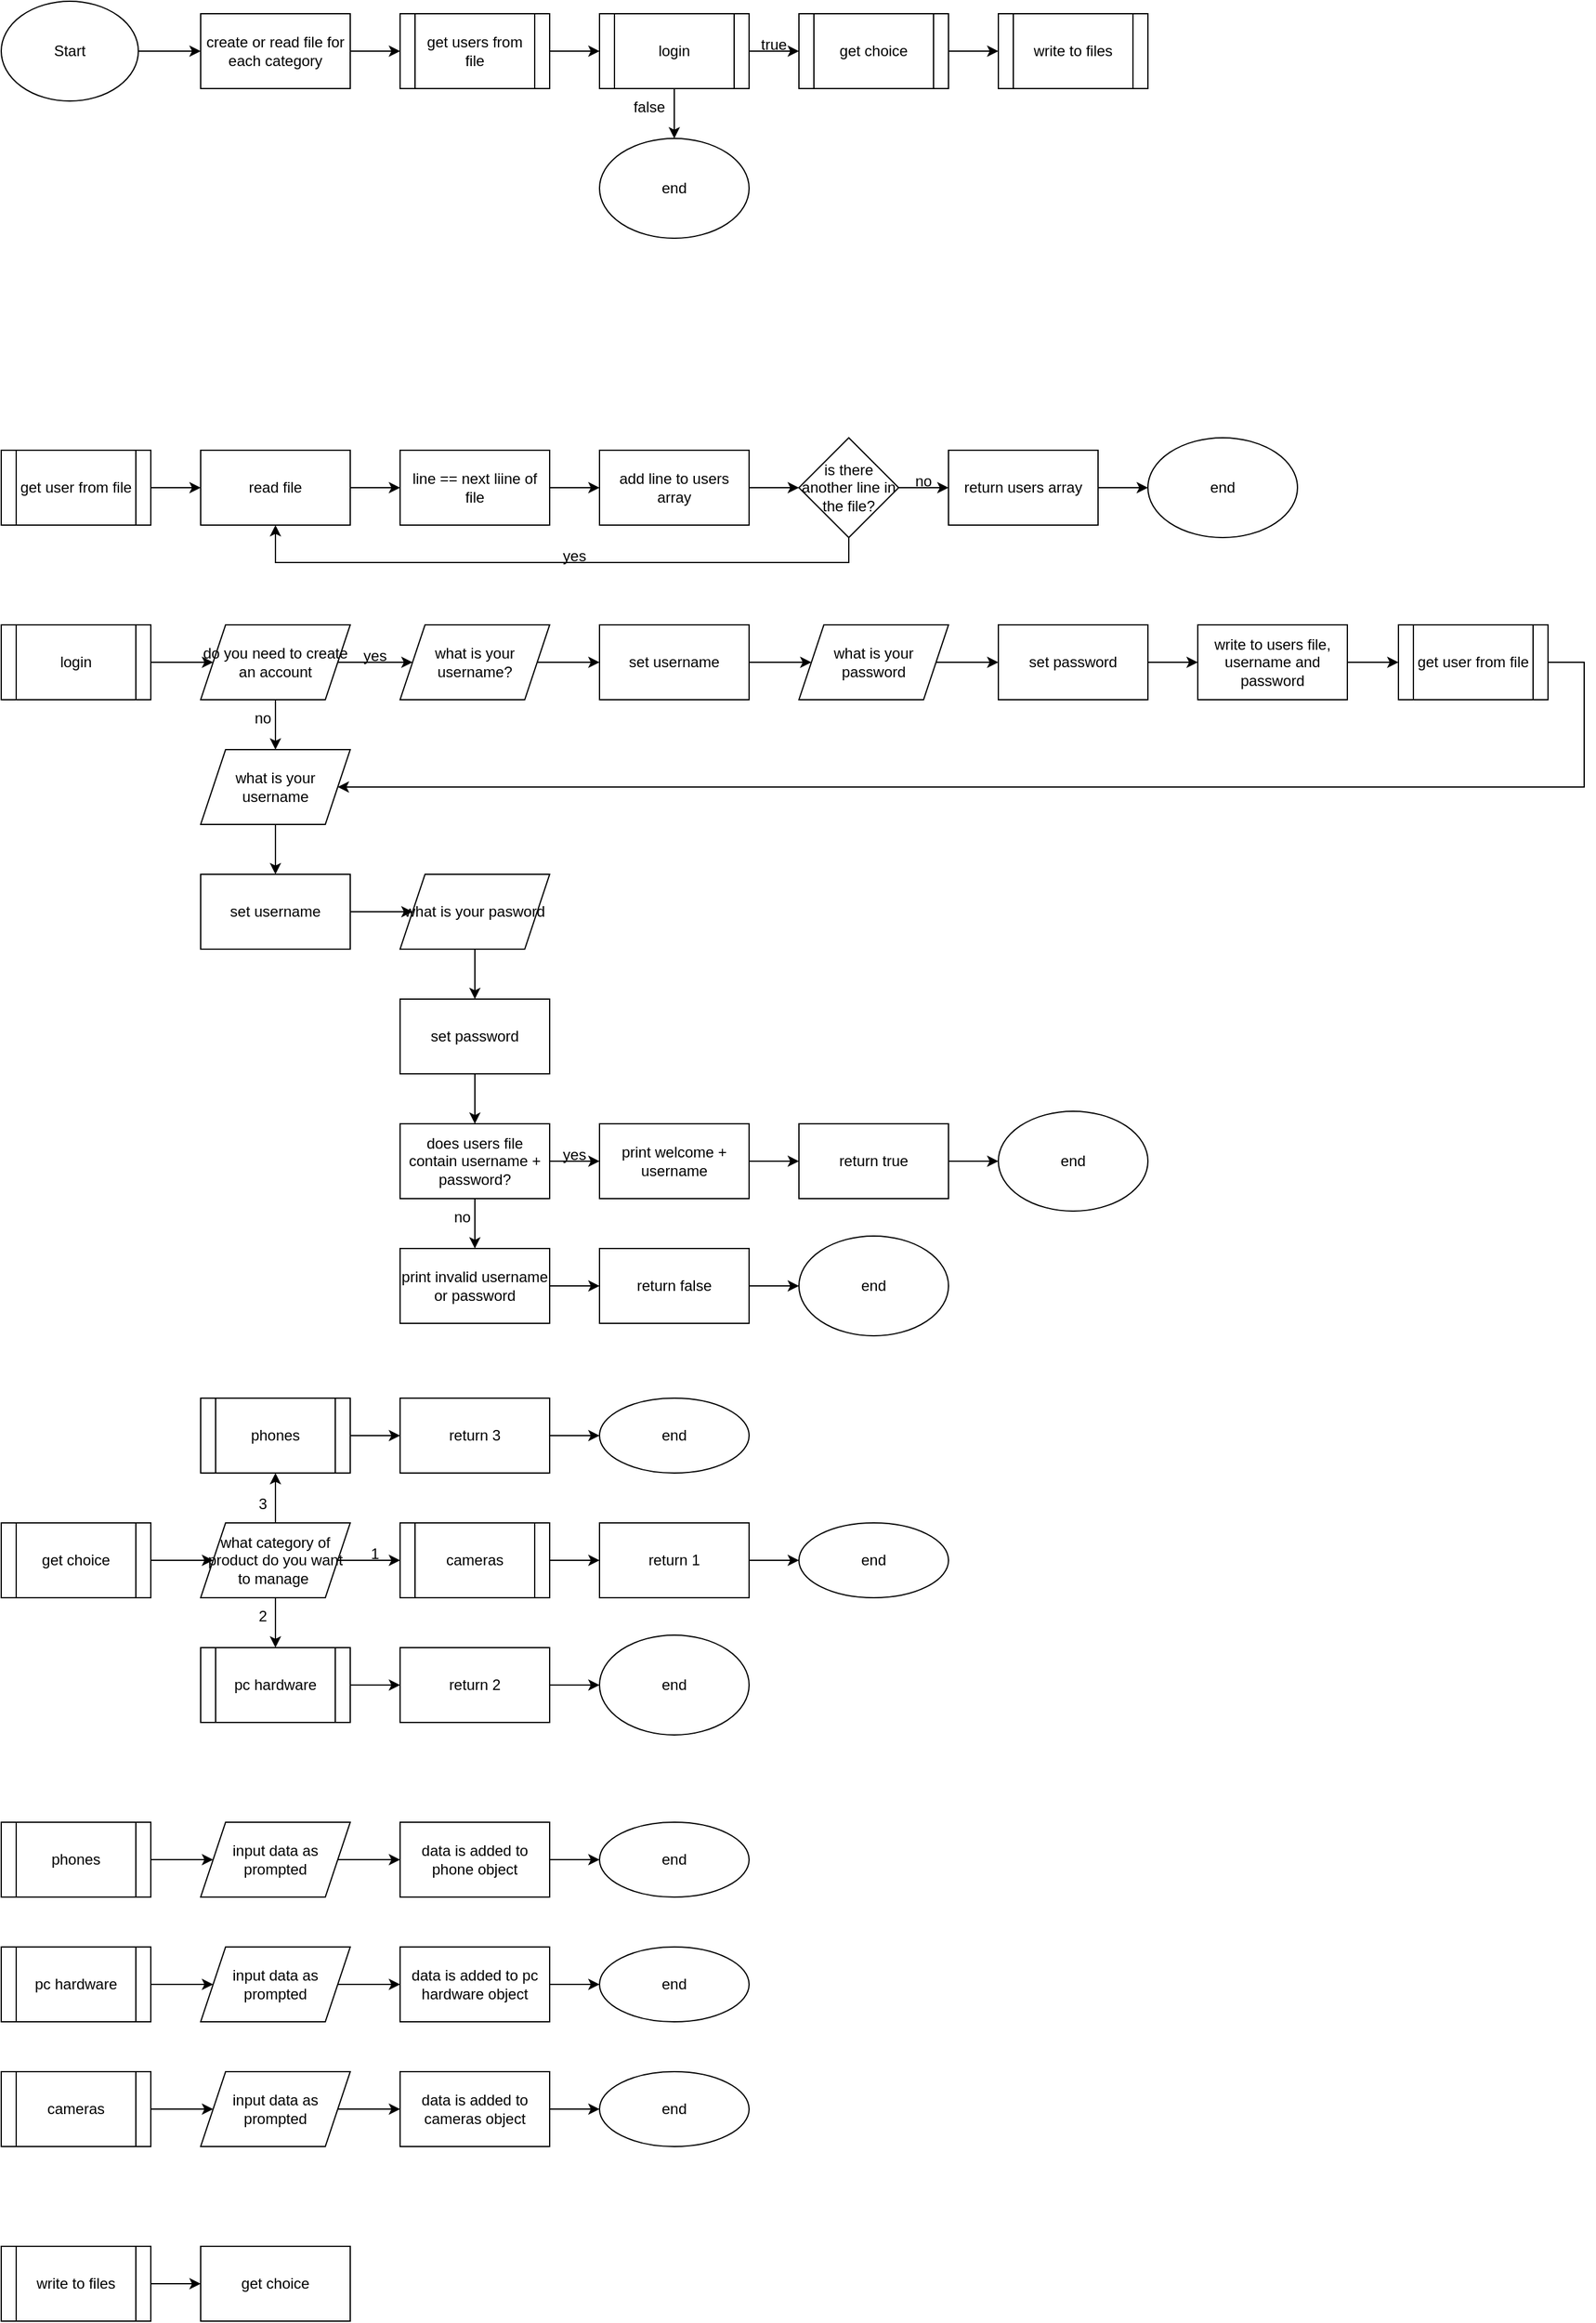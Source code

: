 <mxfile version="18.0.8" type="github"><diagram id="C5RBs43oDa-KdzZeNtuy" name="Page-1"><mxGraphModel dx="1422" dy="737" grid="1" gridSize="10" guides="1" tooltips="1" connect="1" arrows="1" fold="1" page="1" pageScale="1" pageWidth="827" pageHeight="1169" math="0" shadow="0"><root><mxCell id="WIyWlLk6GJQsqaUBKTNV-0"/><mxCell id="WIyWlLk6GJQsqaUBKTNV-1" parent="WIyWlLk6GJQsqaUBKTNV-0"/><mxCell id="VI_tDkUgzW6t_YD8F6Dv-2" style="edgeStyle=orthogonalEdgeStyle;rounded=0;orthogonalLoop=1;jettySize=auto;html=1;entryX=0;entryY=0.5;entryDx=0;entryDy=0;" parent="WIyWlLk6GJQsqaUBKTNV-1" source="VI_tDkUgzW6t_YD8F6Dv-0" target="VI_tDkUgzW6t_YD8F6Dv-1" edge="1"><mxGeometry relative="1" as="geometry"/></mxCell><mxCell id="VI_tDkUgzW6t_YD8F6Dv-0" value="Start" style="ellipse;whiteSpace=wrap;html=1;" parent="WIyWlLk6GJQsqaUBKTNV-1" vertex="1"><mxGeometry width="110" height="80" as="geometry"/></mxCell><mxCell id="VI_tDkUgzW6t_YD8F6Dv-4" style="edgeStyle=orthogonalEdgeStyle;rounded=0;orthogonalLoop=1;jettySize=auto;html=1;exitX=1;exitY=0.5;exitDx=0;exitDy=0;entryX=0;entryY=0.5;entryDx=0;entryDy=0;" parent="WIyWlLk6GJQsqaUBKTNV-1" source="VI_tDkUgzW6t_YD8F6Dv-1" target="VI_tDkUgzW6t_YD8F6Dv-3" edge="1"><mxGeometry relative="1" as="geometry"/></mxCell><mxCell id="VI_tDkUgzW6t_YD8F6Dv-1" value="create or read file for each category" style="rounded=0;whiteSpace=wrap;html=1;" parent="WIyWlLk6GJQsqaUBKTNV-1" vertex="1"><mxGeometry x="160" y="10" width="120" height="60" as="geometry"/></mxCell><mxCell id="VI_tDkUgzW6t_YD8F6Dv-25" style="edgeStyle=orthogonalEdgeStyle;rounded=0;orthogonalLoop=1;jettySize=auto;html=1;exitX=1;exitY=0.5;exitDx=0;exitDy=0;entryX=0;entryY=0.5;entryDx=0;entryDy=0;" parent="WIyWlLk6GJQsqaUBKTNV-1" source="VI_tDkUgzW6t_YD8F6Dv-3" target="VI_tDkUgzW6t_YD8F6Dv-24" edge="1"><mxGeometry relative="1" as="geometry"/></mxCell><mxCell id="VI_tDkUgzW6t_YD8F6Dv-3" value="get users from file" style="shape=process;whiteSpace=wrap;html=1;backgroundOutline=1;" parent="WIyWlLk6GJQsqaUBKTNV-1" vertex="1"><mxGeometry x="320" y="10" width="120" height="60" as="geometry"/></mxCell><mxCell id="VI_tDkUgzW6t_YD8F6Dv-7" style="edgeStyle=orthogonalEdgeStyle;rounded=0;orthogonalLoop=1;jettySize=auto;html=1;exitX=1;exitY=0.5;exitDx=0;exitDy=0;entryX=0;entryY=0.5;entryDx=0;entryDy=0;" parent="WIyWlLk6GJQsqaUBKTNV-1" source="VI_tDkUgzW6t_YD8F6Dv-5" target="VI_tDkUgzW6t_YD8F6Dv-6" edge="1"><mxGeometry relative="1" as="geometry"/></mxCell><mxCell id="VI_tDkUgzW6t_YD8F6Dv-5" value="get user from file" style="shape=process;whiteSpace=wrap;html=1;backgroundOutline=1;" parent="WIyWlLk6GJQsqaUBKTNV-1" vertex="1"><mxGeometry y="360" width="120" height="60" as="geometry"/></mxCell><mxCell id="VI_tDkUgzW6t_YD8F6Dv-9" style="edgeStyle=orthogonalEdgeStyle;rounded=0;orthogonalLoop=1;jettySize=auto;html=1;exitX=1;exitY=0.5;exitDx=0;exitDy=0;entryX=0;entryY=0.5;entryDx=0;entryDy=0;" parent="WIyWlLk6GJQsqaUBKTNV-1" source="VI_tDkUgzW6t_YD8F6Dv-6" target="VI_tDkUgzW6t_YD8F6Dv-8" edge="1"><mxGeometry relative="1" as="geometry"/></mxCell><mxCell id="VI_tDkUgzW6t_YD8F6Dv-6" value="read file" style="rounded=0;whiteSpace=wrap;html=1;" parent="WIyWlLk6GJQsqaUBKTNV-1" vertex="1"><mxGeometry x="160" y="360" width="120" height="60" as="geometry"/></mxCell><mxCell id="VI_tDkUgzW6t_YD8F6Dv-11" style="edgeStyle=orthogonalEdgeStyle;rounded=0;orthogonalLoop=1;jettySize=auto;html=1;exitX=1;exitY=0.5;exitDx=0;exitDy=0;entryX=0;entryY=0.5;entryDx=0;entryDy=0;" parent="WIyWlLk6GJQsqaUBKTNV-1" source="VI_tDkUgzW6t_YD8F6Dv-8" target="VI_tDkUgzW6t_YD8F6Dv-10" edge="1"><mxGeometry relative="1" as="geometry"/></mxCell><mxCell id="VI_tDkUgzW6t_YD8F6Dv-8" value="line == next liine of file" style="rounded=0;whiteSpace=wrap;html=1;" parent="WIyWlLk6GJQsqaUBKTNV-1" vertex="1"><mxGeometry x="320" y="360" width="120" height="60" as="geometry"/></mxCell><mxCell id="VI_tDkUgzW6t_YD8F6Dv-13" style="edgeStyle=orthogonalEdgeStyle;rounded=0;orthogonalLoop=1;jettySize=auto;html=1;exitX=1;exitY=0.5;exitDx=0;exitDy=0;" parent="WIyWlLk6GJQsqaUBKTNV-1" source="VI_tDkUgzW6t_YD8F6Dv-10" target="VI_tDkUgzW6t_YD8F6Dv-12" edge="1"><mxGeometry relative="1" as="geometry"/></mxCell><mxCell id="VI_tDkUgzW6t_YD8F6Dv-10" value="add line to users array" style="rounded=0;whiteSpace=wrap;html=1;" parent="WIyWlLk6GJQsqaUBKTNV-1" vertex="1"><mxGeometry x="480" y="360" width="120" height="60" as="geometry"/></mxCell><mxCell id="VI_tDkUgzW6t_YD8F6Dv-15" style="edgeStyle=orthogonalEdgeStyle;rounded=0;orthogonalLoop=1;jettySize=auto;html=1;exitX=0.5;exitY=1;exitDx=0;exitDy=0;entryX=0.5;entryY=1;entryDx=0;entryDy=0;" parent="WIyWlLk6GJQsqaUBKTNV-1" source="VI_tDkUgzW6t_YD8F6Dv-12" target="VI_tDkUgzW6t_YD8F6Dv-6" edge="1"><mxGeometry relative="1" as="geometry"/></mxCell><mxCell id="VI_tDkUgzW6t_YD8F6Dv-20" style="edgeStyle=orthogonalEdgeStyle;rounded=0;orthogonalLoop=1;jettySize=auto;html=1;entryX=0;entryY=0.5;entryDx=0;entryDy=0;" parent="WIyWlLk6GJQsqaUBKTNV-1" source="VI_tDkUgzW6t_YD8F6Dv-12" target="VI_tDkUgzW6t_YD8F6Dv-19" edge="1"><mxGeometry relative="1" as="geometry"/></mxCell><mxCell id="VI_tDkUgzW6t_YD8F6Dv-12" value="is there another line in the file?" style="rhombus;whiteSpace=wrap;html=1;" parent="WIyWlLk6GJQsqaUBKTNV-1" vertex="1"><mxGeometry x="640" y="350" width="80" height="80" as="geometry"/></mxCell><mxCell id="VI_tDkUgzW6t_YD8F6Dv-16" value="yes" style="text;html=1;strokeColor=none;fillColor=none;align=center;verticalAlign=middle;whiteSpace=wrap;rounded=0;" parent="WIyWlLk6GJQsqaUBKTNV-1" vertex="1"><mxGeometry x="430" y="430" width="60" height="30" as="geometry"/></mxCell><mxCell id="VI_tDkUgzW6t_YD8F6Dv-22" style="edgeStyle=orthogonalEdgeStyle;rounded=0;orthogonalLoop=1;jettySize=auto;html=1;exitX=1;exitY=0.5;exitDx=0;exitDy=0;entryX=0;entryY=0.5;entryDx=0;entryDy=0;" parent="WIyWlLk6GJQsqaUBKTNV-1" source="VI_tDkUgzW6t_YD8F6Dv-19" target="VI_tDkUgzW6t_YD8F6Dv-21" edge="1"><mxGeometry relative="1" as="geometry"/></mxCell><mxCell id="VI_tDkUgzW6t_YD8F6Dv-19" value="return users array" style="rounded=0;whiteSpace=wrap;html=1;" parent="WIyWlLk6GJQsqaUBKTNV-1" vertex="1"><mxGeometry x="760" y="360" width="120" height="60" as="geometry"/></mxCell><mxCell id="VI_tDkUgzW6t_YD8F6Dv-21" value="end" style="ellipse;whiteSpace=wrap;html=1;" parent="WIyWlLk6GJQsqaUBKTNV-1" vertex="1"><mxGeometry x="920" y="350" width="120" height="80" as="geometry"/></mxCell><mxCell id="VI_tDkUgzW6t_YD8F6Dv-23" value="no" style="text;html=1;strokeColor=none;fillColor=none;align=center;verticalAlign=middle;whiteSpace=wrap;rounded=0;" parent="WIyWlLk6GJQsqaUBKTNV-1" vertex="1"><mxGeometry x="710" y="370" width="60" height="30" as="geometry"/></mxCell><mxCell id="VI_tDkUgzW6t_YD8F6Dv-73" value="" style="edgeStyle=orthogonalEdgeStyle;rounded=0;orthogonalLoop=1;jettySize=auto;html=1;" parent="WIyWlLk6GJQsqaUBKTNV-1" source="VI_tDkUgzW6t_YD8F6Dv-24" target="VI_tDkUgzW6t_YD8F6Dv-72" edge="1"><mxGeometry relative="1" as="geometry"/></mxCell><mxCell id="VI_tDkUgzW6t_YD8F6Dv-76" value="" style="edgeStyle=orthogonalEdgeStyle;rounded=0;orthogonalLoop=1;jettySize=auto;html=1;" parent="WIyWlLk6GJQsqaUBKTNV-1" source="VI_tDkUgzW6t_YD8F6Dv-24" target="VI_tDkUgzW6t_YD8F6Dv-75" edge="1"><mxGeometry relative="1" as="geometry"/></mxCell><mxCell id="VI_tDkUgzW6t_YD8F6Dv-24" value="login" style="shape=process;whiteSpace=wrap;html=1;backgroundOutline=1;" parent="WIyWlLk6GJQsqaUBKTNV-1" vertex="1"><mxGeometry x="480" y="10" width="120" height="60" as="geometry"/></mxCell><mxCell id="VI_tDkUgzW6t_YD8F6Dv-28" style="edgeStyle=orthogonalEdgeStyle;rounded=0;orthogonalLoop=1;jettySize=auto;html=1;exitX=1;exitY=0.5;exitDx=0;exitDy=0;" parent="WIyWlLk6GJQsqaUBKTNV-1" source="VI_tDkUgzW6t_YD8F6Dv-26" target="VI_tDkUgzW6t_YD8F6Dv-27" edge="1"><mxGeometry relative="1" as="geometry"/></mxCell><mxCell id="VI_tDkUgzW6t_YD8F6Dv-26" value="login" style="shape=process;whiteSpace=wrap;html=1;backgroundOutline=1;" parent="WIyWlLk6GJQsqaUBKTNV-1" vertex="1"><mxGeometry y="500" width="120" height="60" as="geometry"/></mxCell><mxCell id="VI_tDkUgzW6t_YD8F6Dv-31" style="edgeStyle=orthogonalEdgeStyle;rounded=0;orthogonalLoop=1;jettySize=auto;html=1;exitX=1;exitY=0.5;exitDx=0;exitDy=0;" parent="WIyWlLk6GJQsqaUBKTNV-1" source="VI_tDkUgzW6t_YD8F6Dv-27" target="VI_tDkUgzW6t_YD8F6Dv-30" edge="1"><mxGeometry relative="1" as="geometry"/></mxCell><mxCell id="VI_tDkUgzW6t_YD8F6Dv-47" value="" style="edgeStyle=orthogonalEdgeStyle;rounded=0;orthogonalLoop=1;jettySize=auto;html=1;" parent="WIyWlLk6GJQsqaUBKTNV-1" source="VI_tDkUgzW6t_YD8F6Dv-27" target="VI_tDkUgzW6t_YD8F6Dv-46" edge="1"><mxGeometry relative="1" as="geometry"/></mxCell><mxCell id="VI_tDkUgzW6t_YD8F6Dv-27" value="do you need to create an account" style="shape=parallelogram;perimeter=parallelogramPerimeter;whiteSpace=wrap;html=1;fixedSize=1;" parent="WIyWlLk6GJQsqaUBKTNV-1" vertex="1"><mxGeometry x="160" y="500" width="120" height="60" as="geometry"/></mxCell><mxCell id="VI_tDkUgzW6t_YD8F6Dv-33" style="edgeStyle=orthogonalEdgeStyle;rounded=0;orthogonalLoop=1;jettySize=auto;html=1;exitX=1;exitY=0.5;exitDx=0;exitDy=0;entryX=0;entryY=0.5;entryDx=0;entryDy=0;" parent="WIyWlLk6GJQsqaUBKTNV-1" source="VI_tDkUgzW6t_YD8F6Dv-30" target="VI_tDkUgzW6t_YD8F6Dv-32" edge="1"><mxGeometry relative="1" as="geometry"/></mxCell><mxCell id="VI_tDkUgzW6t_YD8F6Dv-30" value="what is your username?" style="shape=parallelogram;perimeter=parallelogramPerimeter;whiteSpace=wrap;html=1;fixedSize=1;" parent="WIyWlLk6GJQsqaUBKTNV-1" vertex="1"><mxGeometry x="320" y="500" width="120" height="60" as="geometry"/></mxCell><mxCell id="VI_tDkUgzW6t_YD8F6Dv-35" style="edgeStyle=orthogonalEdgeStyle;rounded=0;orthogonalLoop=1;jettySize=auto;html=1;exitX=1;exitY=0.5;exitDx=0;exitDy=0;" parent="WIyWlLk6GJQsqaUBKTNV-1" source="VI_tDkUgzW6t_YD8F6Dv-32" target="VI_tDkUgzW6t_YD8F6Dv-34" edge="1"><mxGeometry relative="1" as="geometry"/></mxCell><mxCell id="VI_tDkUgzW6t_YD8F6Dv-32" value="set username" style="rounded=0;whiteSpace=wrap;html=1;" parent="WIyWlLk6GJQsqaUBKTNV-1" vertex="1"><mxGeometry x="480" y="500" width="120" height="60" as="geometry"/></mxCell><mxCell id="VI_tDkUgzW6t_YD8F6Dv-38" value="" style="edgeStyle=orthogonalEdgeStyle;rounded=0;orthogonalLoop=1;jettySize=auto;html=1;" parent="WIyWlLk6GJQsqaUBKTNV-1" source="VI_tDkUgzW6t_YD8F6Dv-34" target="VI_tDkUgzW6t_YD8F6Dv-37" edge="1"><mxGeometry relative="1" as="geometry"/></mxCell><mxCell id="VI_tDkUgzW6t_YD8F6Dv-34" value="what is your password" style="shape=parallelogram;perimeter=parallelogramPerimeter;whiteSpace=wrap;html=1;fixedSize=1;" parent="WIyWlLk6GJQsqaUBKTNV-1" vertex="1"><mxGeometry x="640" y="500" width="120" height="60" as="geometry"/></mxCell><mxCell id="VI_tDkUgzW6t_YD8F6Dv-36" value="yes" style="text;html=1;strokeColor=none;fillColor=none;align=center;verticalAlign=middle;whiteSpace=wrap;rounded=0;" parent="WIyWlLk6GJQsqaUBKTNV-1" vertex="1"><mxGeometry x="270" y="510" width="60" height="30" as="geometry"/></mxCell><mxCell id="VI_tDkUgzW6t_YD8F6Dv-40" value="" style="edgeStyle=orthogonalEdgeStyle;rounded=0;orthogonalLoop=1;jettySize=auto;html=1;" parent="WIyWlLk6GJQsqaUBKTNV-1" source="VI_tDkUgzW6t_YD8F6Dv-37" target="VI_tDkUgzW6t_YD8F6Dv-39" edge="1"><mxGeometry relative="1" as="geometry"/></mxCell><mxCell id="VI_tDkUgzW6t_YD8F6Dv-37" value="set password" style="rounded=0;whiteSpace=wrap;html=1;" parent="WIyWlLk6GJQsqaUBKTNV-1" vertex="1"><mxGeometry x="800" y="500" width="120" height="60" as="geometry"/></mxCell><mxCell id="VI_tDkUgzW6t_YD8F6Dv-42" value="" style="edgeStyle=orthogonalEdgeStyle;rounded=0;orthogonalLoop=1;jettySize=auto;html=1;" parent="WIyWlLk6GJQsqaUBKTNV-1" source="VI_tDkUgzW6t_YD8F6Dv-39" target="VI_tDkUgzW6t_YD8F6Dv-41" edge="1"><mxGeometry relative="1" as="geometry"/></mxCell><mxCell id="VI_tDkUgzW6t_YD8F6Dv-39" value="write to users file, username and password" style="rounded=0;whiteSpace=wrap;html=1;" parent="WIyWlLk6GJQsqaUBKTNV-1" vertex="1"><mxGeometry x="960" y="500" width="120" height="60" as="geometry"/></mxCell><mxCell id="VI_tDkUgzW6t_YD8F6Dv-45" value="" style="edgeStyle=orthogonalEdgeStyle;rounded=0;orthogonalLoop=1;jettySize=auto;html=1;entryX=1;entryY=0.5;entryDx=0;entryDy=0;" parent="WIyWlLk6GJQsqaUBKTNV-1" source="VI_tDkUgzW6t_YD8F6Dv-41" target="VI_tDkUgzW6t_YD8F6Dv-46" edge="1"><mxGeometry relative="1" as="geometry"><mxPoint x="520" y="650" as="targetPoint"/><Array as="points"><mxPoint x="1270" y="530"/><mxPoint x="1270" y="630"/></Array></mxGeometry></mxCell><mxCell id="VI_tDkUgzW6t_YD8F6Dv-41" value="get user from file" style="shape=process;whiteSpace=wrap;html=1;backgroundOutline=1;" parent="WIyWlLk6GJQsqaUBKTNV-1" vertex="1"><mxGeometry x="1121" y="500" width="120" height="60" as="geometry"/></mxCell><mxCell id="VI_tDkUgzW6t_YD8F6Dv-49" value="" style="edgeStyle=orthogonalEdgeStyle;rounded=0;orthogonalLoop=1;jettySize=auto;html=1;" parent="WIyWlLk6GJQsqaUBKTNV-1" source="VI_tDkUgzW6t_YD8F6Dv-46" target="VI_tDkUgzW6t_YD8F6Dv-48" edge="1"><mxGeometry relative="1" as="geometry"/></mxCell><mxCell id="VI_tDkUgzW6t_YD8F6Dv-46" value="what is your username" style="shape=parallelogram;perimeter=parallelogramPerimeter;whiteSpace=wrap;html=1;fixedSize=1;" parent="WIyWlLk6GJQsqaUBKTNV-1" vertex="1"><mxGeometry x="160" y="600" width="120" height="60" as="geometry"/></mxCell><mxCell id="VI_tDkUgzW6t_YD8F6Dv-51" value="" style="edgeStyle=orthogonalEdgeStyle;rounded=0;orthogonalLoop=1;jettySize=auto;html=1;" parent="WIyWlLk6GJQsqaUBKTNV-1" source="VI_tDkUgzW6t_YD8F6Dv-48" target="VI_tDkUgzW6t_YD8F6Dv-50" edge="1"><mxGeometry relative="1" as="geometry"/></mxCell><mxCell id="VI_tDkUgzW6t_YD8F6Dv-48" value="set username" style="rounded=0;whiteSpace=wrap;html=1;" parent="WIyWlLk6GJQsqaUBKTNV-1" vertex="1"><mxGeometry x="160" y="700" width="120" height="60" as="geometry"/></mxCell><mxCell id="VI_tDkUgzW6t_YD8F6Dv-53" value="" style="edgeStyle=orthogonalEdgeStyle;rounded=0;orthogonalLoop=1;jettySize=auto;html=1;" parent="WIyWlLk6GJQsqaUBKTNV-1" source="VI_tDkUgzW6t_YD8F6Dv-50" target="VI_tDkUgzW6t_YD8F6Dv-52" edge="1"><mxGeometry relative="1" as="geometry"/></mxCell><mxCell id="VI_tDkUgzW6t_YD8F6Dv-50" value="what is your pasword" style="shape=parallelogram;perimeter=parallelogramPerimeter;whiteSpace=wrap;html=1;fixedSize=1;" parent="WIyWlLk6GJQsqaUBKTNV-1" vertex="1"><mxGeometry x="320" y="700" width="120" height="60" as="geometry"/></mxCell><mxCell id="VI_tDkUgzW6t_YD8F6Dv-55" value="" style="edgeStyle=orthogonalEdgeStyle;rounded=0;orthogonalLoop=1;jettySize=auto;html=1;" parent="WIyWlLk6GJQsqaUBKTNV-1" source="VI_tDkUgzW6t_YD8F6Dv-52" target="VI_tDkUgzW6t_YD8F6Dv-54" edge="1"><mxGeometry relative="1" as="geometry"/></mxCell><mxCell id="VI_tDkUgzW6t_YD8F6Dv-52" value="set password" style="rounded=0;whiteSpace=wrap;html=1;" parent="WIyWlLk6GJQsqaUBKTNV-1" vertex="1"><mxGeometry x="320" y="800" width="120" height="60" as="geometry"/></mxCell><mxCell id="VI_tDkUgzW6t_YD8F6Dv-57" value="" style="edgeStyle=orthogonalEdgeStyle;rounded=0;orthogonalLoop=1;jettySize=auto;html=1;" parent="WIyWlLk6GJQsqaUBKTNV-1" source="VI_tDkUgzW6t_YD8F6Dv-54" target="VI_tDkUgzW6t_YD8F6Dv-56" edge="1"><mxGeometry relative="1" as="geometry"/></mxCell><mxCell id="VI_tDkUgzW6t_YD8F6Dv-64" value="" style="edgeStyle=orthogonalEdgeStyle;rounded=0;orthogonalLoop=1;jettySize=auto;html=1;" parent="WIyWlLk6GJQsqaUBKTNV-1" source="VI_tDkUgzW6t_YD8F6Dv-54" target="VI_tDkUgzW6t_YD8F6Dv-63" edge="1"><mxGeometry relative="1" as="geometry"/></mxCell><mxCell id="VI_tDkUgzW6t_YD8F6Dv-54" value="does users file contain username + password?" style="rounded=0;whiteSpace=wrap;html=1;" parent="WIyWlLk6GJQsqaUBKTNV-1" vertex="1"><mxGeometry x="320" y="900" width="120" height="60" as="geometry"/></mxCell><mxCell id="VI_tDkUgzW6t_YD8F6Dv-60" value="" style="edgeStyle=orthogonalEdgeStyle;rounded=0;orthogonalLoop=1;jettySize=auto;html=1;" parent="WIyWlLk6GJQsqaUBKTNV-1" source="VI_tDkUgzW6t_YD8F6Dv-56" target="VI_tDkUgzW6t_YD8F6Dv-59" edge="1"><mxGeometry relative="1" as="geometry"/></mxCell><mxCell id="VI_tDkUgzW6t_YD8F6Dv-56" value="print welcome + username" style="rounded=0;whiteSpace=wrap;html=1;" parent="WIyWlLk6GJQsqaUBKTNV-1" vertex="1"><mxGeometry x="480" y="900" width="120" height="60" as="geometry"/></mxCell><mxCell id="VI_tDkUgzW6t_YD8F6Dv-62" value="" style="edgeStyle=orthogonalEdgeStyle;rounded=0;orthogonalLoop=1;jettySize=auto;html=1;" parent="WIyWlLk6GJQsqaUBKTNV-1" source="VI_tDkUgzW6t_YD8F6Dv-59" target="VI_tDkUgzW6t_YD8F6Dv-61" edge="1"><mxGeometry relative="1" as="geometry"/></mxCell><mxCell id="VI_tDkUgzW6t_YD8F6Dv-59" value="return true" style="rounded=0;whiteSpace=wrap;html=1;" parent="WIyWlLk6GJQsqaUBKTNV-1" vertex="1"><mxGeometry x="640" y="900" width="120" height="60" as="geometry"/></mxCell><mxCell id="VI_tDkUgzW6t_YD8F6Dv-61" value="end" style="ellipse;whiteSpace=wrap;html=1;" parent="WIyWlLk6GJQsqaUBKTNV-1" vertex="1"><mxGeometry x="800" y="890" width="120" height="80" as="geometry"/></mxCell><mxCell id="VI_tDkUgzW6t_YD8F6Dv-66" value="" style="edgeStyle=orthogonalEdgeStyle;rounded=0;orthogonalLoop=1;jettySize=auto;html=1;" parent="WIyWlLk6GJQsqaUBKTNV-1" source="VI_tDkUgzW6t_YD8F6Dv-63" target="VI_tDkUgzW6t_YD8F6Dv-65" edge="1"><mxGeometry relative="1" as="geometry"/></mxCell><mxCell id="VI_tDkUgzW6t_YD8F6Dv-63" value="print invalid username or password" style="rounded=0;whiteSpace=wrap;html=1;" parent="WIyWlLk6GJQsqaUBKTNV-1" vertex="1"><mxGeometry x="320" y="1000" width="120" height="60" as="geometry"/></mxCell><mxCell id="VI_tDkUgzW6t_YD8F6Dv-68" value="" style="edgeStyle=orthogonalEdgeStyle;rounded=0;orthogonalLoop=1;jettySize=auto;html=1;" parent="WIyWlLk6GJQsqaUBKTNV-1" source="VI_tDkUgzW6t_YD8F6Dv-65" target="VI_tDkUgzW6t_YD8F6Dv-67" edge="1"><mxGeometry relative="1" as="geometry"/></mxCell><mxCell id="VI_tDkUgzW6t_YD8F6Dv-65" value="return false" style="rounded=0;whiteSpace=wrap;html=1;" parent="WIyWlLk6GJQsqaUBKTNV-1" vertex="1"><mxGeometry x="480" y="1000" width="120" height="60" as="geometry"/></mxCell><mxCell id="VI_tDkUgzW6t_YD8F6Dv-67" value="end" style="ellipse;whiteSpace=wrap;html=1;" parent="WIyWlLk6GJQsqaUBKTNV-1" vertex="1"><mxGeometry x="640" y="990" width="120" height="80" as="geometry"/></mxCell><mxCell id="VI_tDkUgzW6t_YD8F6Dv-69" value="no" style="text;html=1;strokeColor=none;fillColor=none;align=center;verticalAlign=middle;whiteSpace=wrap;rounded=0;" parent="WIyWlLk6GJQsqaUBKTNV-1" vertex="1"><mxGeometry x="180" y="560" width="60" height="30" as="geometry"/></mxCell><mxCell id="VI_tDkUgzW6t_YD8F6Dv-70" value="yes" style="text;html=1;strokeColor=none;fillColor=none;align=center;verticalAlign=middle;whiteSpace=wrap;rounded=0;" parent="WIyWlLk6GJQsqaUBKTNV-1" vertex="1"><mxGeometry x="430" y="910" width="60" height="30" as="geometry"/></mxCell><mxCell id="VI_tDkUgzW6t_YD8F6Dv-71" value="no" style="text;html=1;strokeColor=none;fillColor=none;align=center;verticalAlign=middle;whiteSpace=wrap;rounded=0;" parent="WIyWlLk6GJQsqaUBKTNV-1" vertex="1"><mxGeometry x="340" y="960" width="60" height="30" as="geometry"/></mxCell><mxCell id="VI_tDkUgzW6t_YD8F6Dv-128" value="" style="edgeStyle=orthogonalEdgeStyle;rounded=0;orthogonalLoop=1;jettySize=auto;html=1;" parent="WIyWlLk6GJQsqaUBKTNV-1" source="VI_tDkUgzW6t_YD8F6Dv-72" target="VI_tDkUgzW6t_YD8F6Dv-127" edge="1"><mxGeometry relative="1" as="geometry"/></mxCell><mxCell id="VI_tDkUgzW6t_YD8F6Dv-72" value="get choice" style="shape=process;whiteSpace=wrap;html=1;backgroundOutline=1;" parent="WIyWlLk6GJQsqaUBKTNV-1" vertex="1"><mxGeometry x="640" y="10" width="120" height="60" as="geometry"/></mxCell><mxCell id="VI_tDkUgzW6t_YD8F6Dv-75" value="end" style="ellipse;whiteSpace=wrap;html=1;" parent="WIyWlLk6GJQsqaUBKTNV-1" vertex="1"><mxGeometry x="480" y="110" width="120" height="80" as="geometry"/></mxCell><mxCell id="VI_tDkUgzW6t_YD8F6Dv-77" value="false" style="text;html=1;strokeColor=none;fillColor=none;align=center;verticalAlign=middle;whiteSpace=wrap;rounded=0;" parent="WIyWlLk6GJQsqaUBKTNV-1" vertex="1"><mxGeometry x="490" y="70" width="60" height="30" as="geometry"/></mxCell><mxCell id="VI_tDkUgzW6t_YD8F6Dv-79" value="true" style="text;html=1;strokeColor=none;fillColor=none;align=center;verticalAlign=middle;whiteSpace=wrap;rounded=0;" parent="WIyWlLk6GJQsqaUBKTNV-1" vertex="1"><mxGeometry x="590" y="20" width="60" height="30" as="geometry"/></mxCell><mxCell id="VI_tDkUgzW6t_YD8F6Dv-82" value="" style="edgeStyle=orthogonalEdgeStyle;rounded=0;orthogonalLoop=1;jettySize=auto;html=1;" parent="WIyWlLk6GJQsqaUBKTNV-1" source="VI_tDkUgzW6t_YD8F6Dv-80" target="VI_tDkUgzW6t_YD8F6Dv-81" edge="1"><mxGeometry relative="1" as="geometry"/></mxCell><mxCell id="VI_tDkUgzW6t_YD8F6Dv-80" value="get choice" style="shape=process;whiteSpace=wrap;html=1;backgroundOutline=1;" parent="WIyWlLk6GJQsqaUBKTNV-1" vertex="1"><mxGeometry y="1220" width="120" height="60" as="geometry"/></mxCell><mxCell id="VI_tDkUgzW6t_YD8F6Dv-84" value="" style="edgeStyle=orthogonalEdgeStyle;rounded=0;orthogonalLoop=1;jettySize=auto;html=1;" parent="WIyWlLk6GJQsqaUBKTNV-1" source="VI_tDkUgzW6t_YD8F6Dv-81" target="VI_tDkUgzW6t_YD8F6Dv-83" edge="1"><mxGeometry relative="1" as="geometry"/></mxCell><mxCell id="VI_tDkUgzW6t_YD8F6Dv-86" value="" style="edgeStyle=orthogonalEdgeStyle;rounded=0;orthogonalLoop=1;jettySize=auto;html=1;" parent="WIyWlLk6GJQsqaUBKTNV-1" source="VI_tDkUgzW6t_YD8F6Dv-81" target="VI_tDkUgzW6t_YD8F6Dv-85" edge="1"><mxGeometry relative="1" as="geometry"/></mxCell><mxCell id="VI_tDkUgzW6t_YD8F6Dv-88" value="" style="edgeStyle=orthogonalEdgeStyle;rounded=0;orthogonalLoop=1;jettySize=auto;html=1;" parent="WIyWlLk6GJQsqaUBKTNV-1" source="VI_tDkUgzW6t_YD8F6Dv-81" target="VI_tDkUgzW6t_YD8F6Dv-87" edge="1"><mxGeometry relative="1" as="geometry"/></mxCell><mxCell id="VI_tDkUgzW6t_YD8F6Dv-81" value="what category of product do you want to manage&amp;nbsp;" style="shape=parallelogram;perimeter=parallelogramPerimeter;whiteSpace=wrap;html=1;fixedSize=1;" parent="WIyWlLk6GJQsqaUBKTNV-1" vertex="1"><mxGeometry x="160" y="1220" width="120" height="60" as="geometry"/></mxCell><mxCell id="VI_tDkUgzW6t_YD8F6Dv-95" value="" style="edgeStyle=orthogonalEdgeStyle;rounded=0;orthogonalLoop=1;jettySize=auto;html=1;" parent="WIyWlLk6GJQsqaUBKTNV-1" source="VI_tDkUgzW6t_YD8F6Dv-83" target="VI_tDkUgzW6t_YD8F6Dv-94" edge="1"><mxGeometry relative="1" as="geometry"/></mxCell><mxCell id="VI_tDkUgzW6t_YD8F6Dv-83" value="cameras" style="shape=process;whiteSpace=wrap;html=1;backgroundOutline=1;" parent="WIyWlLk6GJQsqaUBKTNV-1" vertex="1"><mxGeometry x="320" y="1220" width="120" height="60" as="geometry"/></mxCell><mxCell id="VI_tDkUgzW6t_YD8F6Dv-97" value="" style="edgeStyle=orthogonalEdgeStyle;rounded=0;orthogonalLoop=1;jettySize=auto;html=1;" parent="WIyWlLk6GJQsqaUBKTNV-1" source="VI_tDkUgzW6t_YD8F6Dv-85" target="VI_tDkUgzW6t_YD8F6Dv-96" edge="1"><mxGeometry relative="1" as="geometry"/></mxCell><mxCell id="VI_tDkUgzW6t_YD8F6Dv-85" value="pc hardware" style="shape=process;whiteSpace=wrap;html=1;backgroundOutline=1;" parent="WIyWlLk6GJQsqaUBKTNV-1" vertex="1"><mxGeometry x="160" y="1320" width="120" height="60" as="geometry"/></mxCell><mxCell id="VI_tDkUgzW6t_YD8F6Dv-93" value="" style="edgeStyle=orthogonalEdgeStyle;rounded=0;orthogonalLoop=1;jettySize=auto;html=1;" parent="WIyWlLk6GJQsqaUBKTNV-1" source="VI_tDkUgzW6t_YD8F6Dv-87" target="VI_tDkUgzW6t_YD8F6Dv-92" edge="1"><mxGeometry relative="1" as="geometry"/></mxCell><mxCell id="VI_tDkUgzW6t_YD8F6Dv-87" value="phones" style="shape=process;whiteSpace=wrap;html=1;backgroundOutline=1;" parent="WIyWlLk6GJQsqaUBKTNV-1" vertex="1"><mxGeometry x="160" y="1120" width="120" height="60" as="geometry"/></mxCell><mxCell id="VI_tDkUgzW6t_YD8F6Dv-89" value="1" style="text;html=1;strokeColor=none;fillColor=none;align=center;verticalAlign=middle;whiteSpace=wrap;rounded=0;" parent="WIyWlLk6GJQsqaUBKTNV-1" vertex="1"><mxGeometry x="270" y="1230" width="60" height="30" as="geometry"/></mxCell><mxCell id="VI_tDkUgzW6t_YD8F6Dv-90" value="2" style="text;html=1;strokeColor=none;fillColor=none;align=center;verticalAlign=middle;whiteSpace=wrap;rounded=0;" parent="WIyWlLk6GJQsqaUBKTNV-1" vertex="1"><mxGeometry x="180" y="1280" width="60" height="30" as="geometry"/></mxCell><mxCell id="VI_tDkUgzW6t_YD8F6Dv-91" value="3" style="text;html=1;strokeColor=none;fillColor=none;align=center;verticalAlign=middle;whiteSpace=wrap;rounded=0;" parent="WIyWlLk6GJQsqaUBKTNV-1" vertex="1"><mxGeometry x="180" y="1190" width="60" height="30" as="geometry"/></mxCell><mxCell id="VI_tDkUgzW6t_YD8F6Dv-99" value="" style="edgeStyle=orthogonalEdgeStyle;rounded=0;orthogonalLoop=1;jettySize=auto;html=1;" parent="WIyWlLk6GJQsqaUBKTNV-1" source="VI_tDkUgzW6t_YD8F6Dv-92" target="VI_tDkUgzW6t_YD8F6Dv-98" edge="1"><mxGeometry relative="1" as="geometry"/></mxCell><mxCell id="VI_tDkUgzW6t_YD8F6Dv-92" value="return 3" style="rounded=0;whiteSpace=wrap;html=1;" parent="WIyWlLk6GJQsqaUBKTNV-1" vertex="1"><mxGeometry x="320" y="1120" width="120" height="60" as="geometry"/></mxCell><mxCell id="VI_tDkUgzW6t_YD8F6Dv-101" value="" style="edgeStyle=orthogonalEdgeStyle;rounded=0;orthogonalLoop=1;jettySize=auto;html=1;" parent="WIyWlLk6GJQsqaUBKTNV-1" source="VI_tDkUgzW6t_YD8F6Dv-94" target="VI_tDkUgzW6t_YD8F6Dv-100" edge="1"><mxGeometry relative="1" as="geometry"/></mxCell><mxCell id="VI_tDkUgzW6t_YD8F6Dv-94" value="return 1" style="whiteSpace=wrap;html=1;" parent="WIyWlLk6GJQsqaUBKTNV-1" vertex="1"><mxGeometry x="480" y="1220" width="120" height="60" as="geometry"/></mxCell><mxCell id="VI_tDkUgzW6t_YD8F6Dv-103" value="" style="edgeStyle=orthogonalEdgeStyle;rounded=0;orthogonalLoop=1;jettySize=auto;html=1;" parent="WIyWlLk6GJQsqaUBKTNV-1" source="VI_tDkUgzW6t_YD8F6Dv-96" target="VI_tDkUgzW6t_YD8F6Dv-102" edge="1"><mxGeometry relative="1" as="geometry"/></mxCell><mxCell id="VI_tDkUgzW6t_YD8F6Dv-96" value="return 2" style="whiteSpace=wrap;html=1;" parent="WIyWlLk6GJQsqaUBKTNV-1" vertex="1"><mxGeometry x="320" y="1320" width="120" height="60" as="geometry"/></mxCell><mxCell id="VI_tDkUgzW6t_YD8F6Dv-98" value="end" style="ellipse;whiteSpace=wrap;html=1;rounded=0;" parent="WIyWlLk6GJQsqaUBKTNV-1" vertex="1"><mxGeometry x="480" y="1120" width="120" height="60" as="geometry"/></mxCell><mxCell id="VI_tDkUgzW6t_YD8F6Dv-100" value="end" style="ellipse;whiteSpace=wrap;html=1;" parent="WIyWlLk6GJQsqaUBKTNV-1" vertex="1"><mxGeometry x="640" y="1220" width="120" height="60" as="geometry"/></mxCell><mxCell id="VI_tDkUgzW6t_YD8F6Dv-102" value="end" style="ellipse;whiteSpace=wrap;html=1;" parent="WIyWlLk6GJQsqaUBKTNV-1" vertex="1"><mxGeometry x="480" y="1310" width="120" height="80" as="geometry"/></mxCell><mxCell id="VI_tDkUgzW6t_YD8F6Dv-107" value="" style="edgeStyle=orthogonalEdgeStyle;rounded=0;orthogonalLoop=1;jettySize=auto;html=1;" parent="WIyWlLk6GJQsqaUBKTNV-1" source="VI_tDkUgzW6t_YD8F6Dv-104" target="VI_tDkUgzW6t_YD8F6Dv-106" edge="1"><mxGeometry relative="1" as="geometry"/></mxCell><mxCell id="VI_tDkUgzW6t_YD8F6Dv-104" value="phones" style="shape=process;whiteSpace=wrap;html=1;backgroundOutline=1;" parent="WIyWlLk6GJQsqaUBKTNV-1" vertex="1"><mxGeometry y="1460" width="120" height="60" as="geometry"/></mxCell><mxCell id="VI_tDkUgzW6t_YD8F6Dv-109" value="" style="edgeStyle=orthogonalEdgeStyle;rounded=0;orthogonalLoop=1;jettySize=auto;html=1;" parent="WIyWlLk6GJQsqaUBKTNV-1" source="VI_tDkUgzW6t_YD8F6Dv-106" target="VI_tDkUgzW6t_YD8F6Dv-108" edge="1"><mxGeometry relative="1" as="geometry"/></mxCell><mxCell id="VI_tDkUgzW6t_YD8F6Dv-106" value="input data as prompted" style="shape=parallelogram;perimeter=parallelogramPerimeter;whiteSpace=wrap;html=1;fixedSize=1;" parent="WIyWlLk6GJQsqaUBKTNV-1" vertex="1"><mxGeometry x="160" y="1460" width="120" height="60" as="geometry"/></mxCell><mxCell id="VI_tDkUgzW6t_YD8F6Dv-112" value="" style="edgeStyle=orthogonalEdgeStyle;rounded=0;orthogonalLoop=1;jettySize=auto;html=1;" parent="WIyWlLk6GJQsqaUBKTNV-1" source="VI_tDkUgzW6t_YD8F6Dv-108" target="VI_tDkUgzW6t_YD8F6Dv-111" edge="1"><mxGeometry relative="1" as="geometry"/></mxCell><mxCell id="VI_tDkUgzW6t_YD8F6Dv-108" value="data is added to phone object" style="whiteSpace=wrap;html=1;" parent="WIyWlLk6GJQsqaUBKTNV-1" vertex="1"><mxGeometry x="320" y="1460" width="120" height="60" as="geometry"/></mxCell><mxCell id="VI_tDkUgzW6t_YD8F6Dv-111" value="end" style="ellipse;whiteSpace=wrap;html=1;" parent="WIyWlLk6GJQsqaUBKTNV-1" vertex="1"><mxGeometry x="480" y="1460" width="120" height="60" as="geometry"/></mxCell><mxCell id="VI_tDkUgzW6t_YD8F6Dv-113" value="" style="edgeStyle=orthogonalEdgeStyle;rounded=0;orthogonalLoop=1;jettySize=auto;html=1;" parent="WIyWlLk6GJQsqaUBKTNV-1" source="VI_tDkUgzW6t_YD8F6Dv-114" target="VI_tDkUgzW6t_YD8F6Dv-116" edge="1"><mxGeometry relative="1" as="geometry"/></mxCell><mxCell id="VI_tDkUgzW6t_YD8F6Dv-114" value="pc hardware" style="shape=process;whiteSpace=wrap;html=1;backgroundOutline=1;" parent="WIyWlLk6GJQsqaUBKTNV-1" vertex="1"><mxGeometry y="1560" width="120" height="60" as="geometry"/></mxCell><mxCell id="VI_tDkUgzW6t_YD8F6Dv-115" value="" style="edgeStyle=orthogonalEdgeStyle;rounded=0;orthogonalLoop=1;jettySize=auto;html=1;" parent="WIyWlLk6GJQsqaUBKTNV-1" source="VI_tDkUgzW6t_YD8F6Dv-116" target="VI_tDkUgzW6t_YD8F6Dv-118" edge="1"><mxGeometry relative="1" as="geometry"/></mxCell><mxCell id="VI_tDkUgzW6t_YD8F6Dv-116" value="input data as prompted" style="shape=parallelogram;perimeter=parallelogramPerimeter;whiteSpace=wrap;html=1;fixedSize=1;" parent="WIyWlLk6GJQsqaUBKTNV-1" vertex="1"><mxGeometry x="160" y="1560" width="120" height="60" as="geometry"/></mxCell><mxCell id="VI_tDkUgzW6t_YD8F6Dv-117" value="" style="edgeStyle=orthogonalEdgeStyle;rounded=0;orthogonalLoop=1;jettySize=auto;html=1;" parent="WIyWlLk6GJQsqaUBKTNV-1" source="VI_tDkUgzW6t_YD8F6Dv-118" target="VI_tDkUgzW6t_YD8F6Dv-119" edge="1"><mxGeometry relative="1" as="geometry"/></mxCell><mxCell id="VI_tDkUgzW6t_YD8F6Dv-118" value="data is added to pc hardware object" style="whiteSpace=wrap;html=1;" parent="WIyWlLk6GJQsqaUBKTNV-1" vertex="1"><mxGeometry x="320" y="1560" width="120" height="60" as="geometry"/></mxCell><mxCell id="VI_tDkUgzW6t_YD8F6Dv-119" value="end" style="ellipse;whiteSpace=wrap;html=1;" parent="WIyWlLk6GJQsqaUBKTNV-1" vertex="1"><mxGeometry x="480" y="1560" width="120" height="60" as="geometry"/></mxCell><mxCell id="VI_tDkUgzW6t_YD8F6Dv-120" value="" style="edgeStyle=orthogonalEdgeStyle;rounded=0;orthogonalLoop=1;jettySize=auto;html=1;" parent="WIyWlLk6GJQsqaUBKTNV-1" source="VI_tDkUgzW6t_YD8F6Dv-121" target="VI_tDkUgzW6t_YD8F6Dv-123" edge="1"><mxGeometry relative="1" as="geometry"/></mxCell><mxCell id="VI_tDkUgzW6t_YD8F6Dv-121" value="cameras" style="shape=process;whiteSpace=wrap;html=1;backgroundOutline=1;" parent="WIyWlLk6GJQsqaUBKTNV-1" vertex="1"><mxGeometry y="1660" width="120" height="60" as="geometry"/></mxCell><mxCell id="VI_tDkUgzW6t_YD8F6Dv-122" value="" style="edgeStyle=orthogonalEdgeStyle;rounded=0;orthogonalLoop=1;jettySize=auto;html=1;" parent="WIyWlLk6GJQsqaUBKTNV-1" source="VI_tDkUgzW6t_YD8F6Dv-123" target="VI_tDkUgzW6t_YD8F6Dv-125" edge="1"><mxGeometry relative="1" as="geometry"/></mxCell><mxCell id="VI_tDkUgzW6t_YD8F6Dv-123" value="input data as prompted" style="shape=parallelogram;perimeter=parallelogramPerimeter;whiteSpace=wrap;html=1;fixedSize=1;" parent="WIyWlLk6GJQsqaUBKTNV-1" vertex="1"><mxGeometry x="160" y="1660" width="120" height="60" as="geometry"/></mxCell><mxCell id="VI_tDkUgzW6t_YD8F6Dv-124" value="" style="edgeStyle=orthogonalEdgeStyle;rounded=0;orthogonalLoop=1;jettySize=auto;html=1;" parent="WIyWlLk6GJQsqaUBKTNV-1" source="VI_tDkUgzW6t_YD8F6Dv-125" target="VI_tDkUgzW6t_YD8F6Dv-126" edge="1"><mxGeometry relative="1" as="geometry"/></mxCell><mxCell id="VI_tDkUgzW6t_YD8F6Dv-125" value="data is added to cameras object" style="whiteSpace=wrap;html=1;" parent="WIyWlLk6GJQsqaUBKTNV-1" vertex="1"><mxGeometry x="320" y="1660" width="120" height="60" as="geometry"/></mxCell><mxCell id="VI_tDkUgzW6t_YD8F6Dv-126" value="end" style="ellipse;whiteSpace=wrap;html=1;" parent="WIyWlLk6GJQsqaUBKTNV-1" vertex="1"><mxGeometry x="480" y="1660" width="120" height="60" as="geometry"/></mxCell><mxCell id="VI_tDkUgzW6t_YD8F6Dv-127" value="write to files" style="shape=process;whiteSpace=wrap;html=1;backgroundOutline=1;" parent="WIyWlLk6GJQsqaUBKTNV-1" vertex="1"><mxGeometry x="800" y="10" width="120" height="60" as="geometry"/></mxCell><mxCell id="VI_tDkUgzW6t_YD8F6Dv-131" value="" style="edgeStyle=orthogonalEdgeStyle;rounded=0;orthogonalLoop=1;jettySize=auto;html=1;" parent="WIyWlLk6GJQsqaUBKTNV-1" source="VI_tDkUgzW6t_YD8F6Dv-129" target="VI_tDkUgzW6t_YD8F6Dv-130" edge="1"><mxGeometry relative="1" as="geometry"/></mxCell><mxCell id="VI_tDkUgzW6t_YD8F6Dv-129" value="write to files" style="shape=process;whiteSpace=wrap;html=1;backgroundOutline=1;" parent="WIyWlLk6GJQsqaUBKTNV-1" vertex="1"><mxGeometry y="1800" width="120" height="60" as="geometry"/></mxCell><mxCell id="VI_tDkUgzW6t_YD8F6Dv-130" value="get choice" style="rounded=0;whiteSpace=wrap;html=1;" parent="WIyWlLk6GJQsqaUBKTNV-1" vertex="1"><mxGeometry x="160" y="1800" width="120" height="60" as="geometry"/></mxCell></root></mxGraphModel></diagram></mxfile>